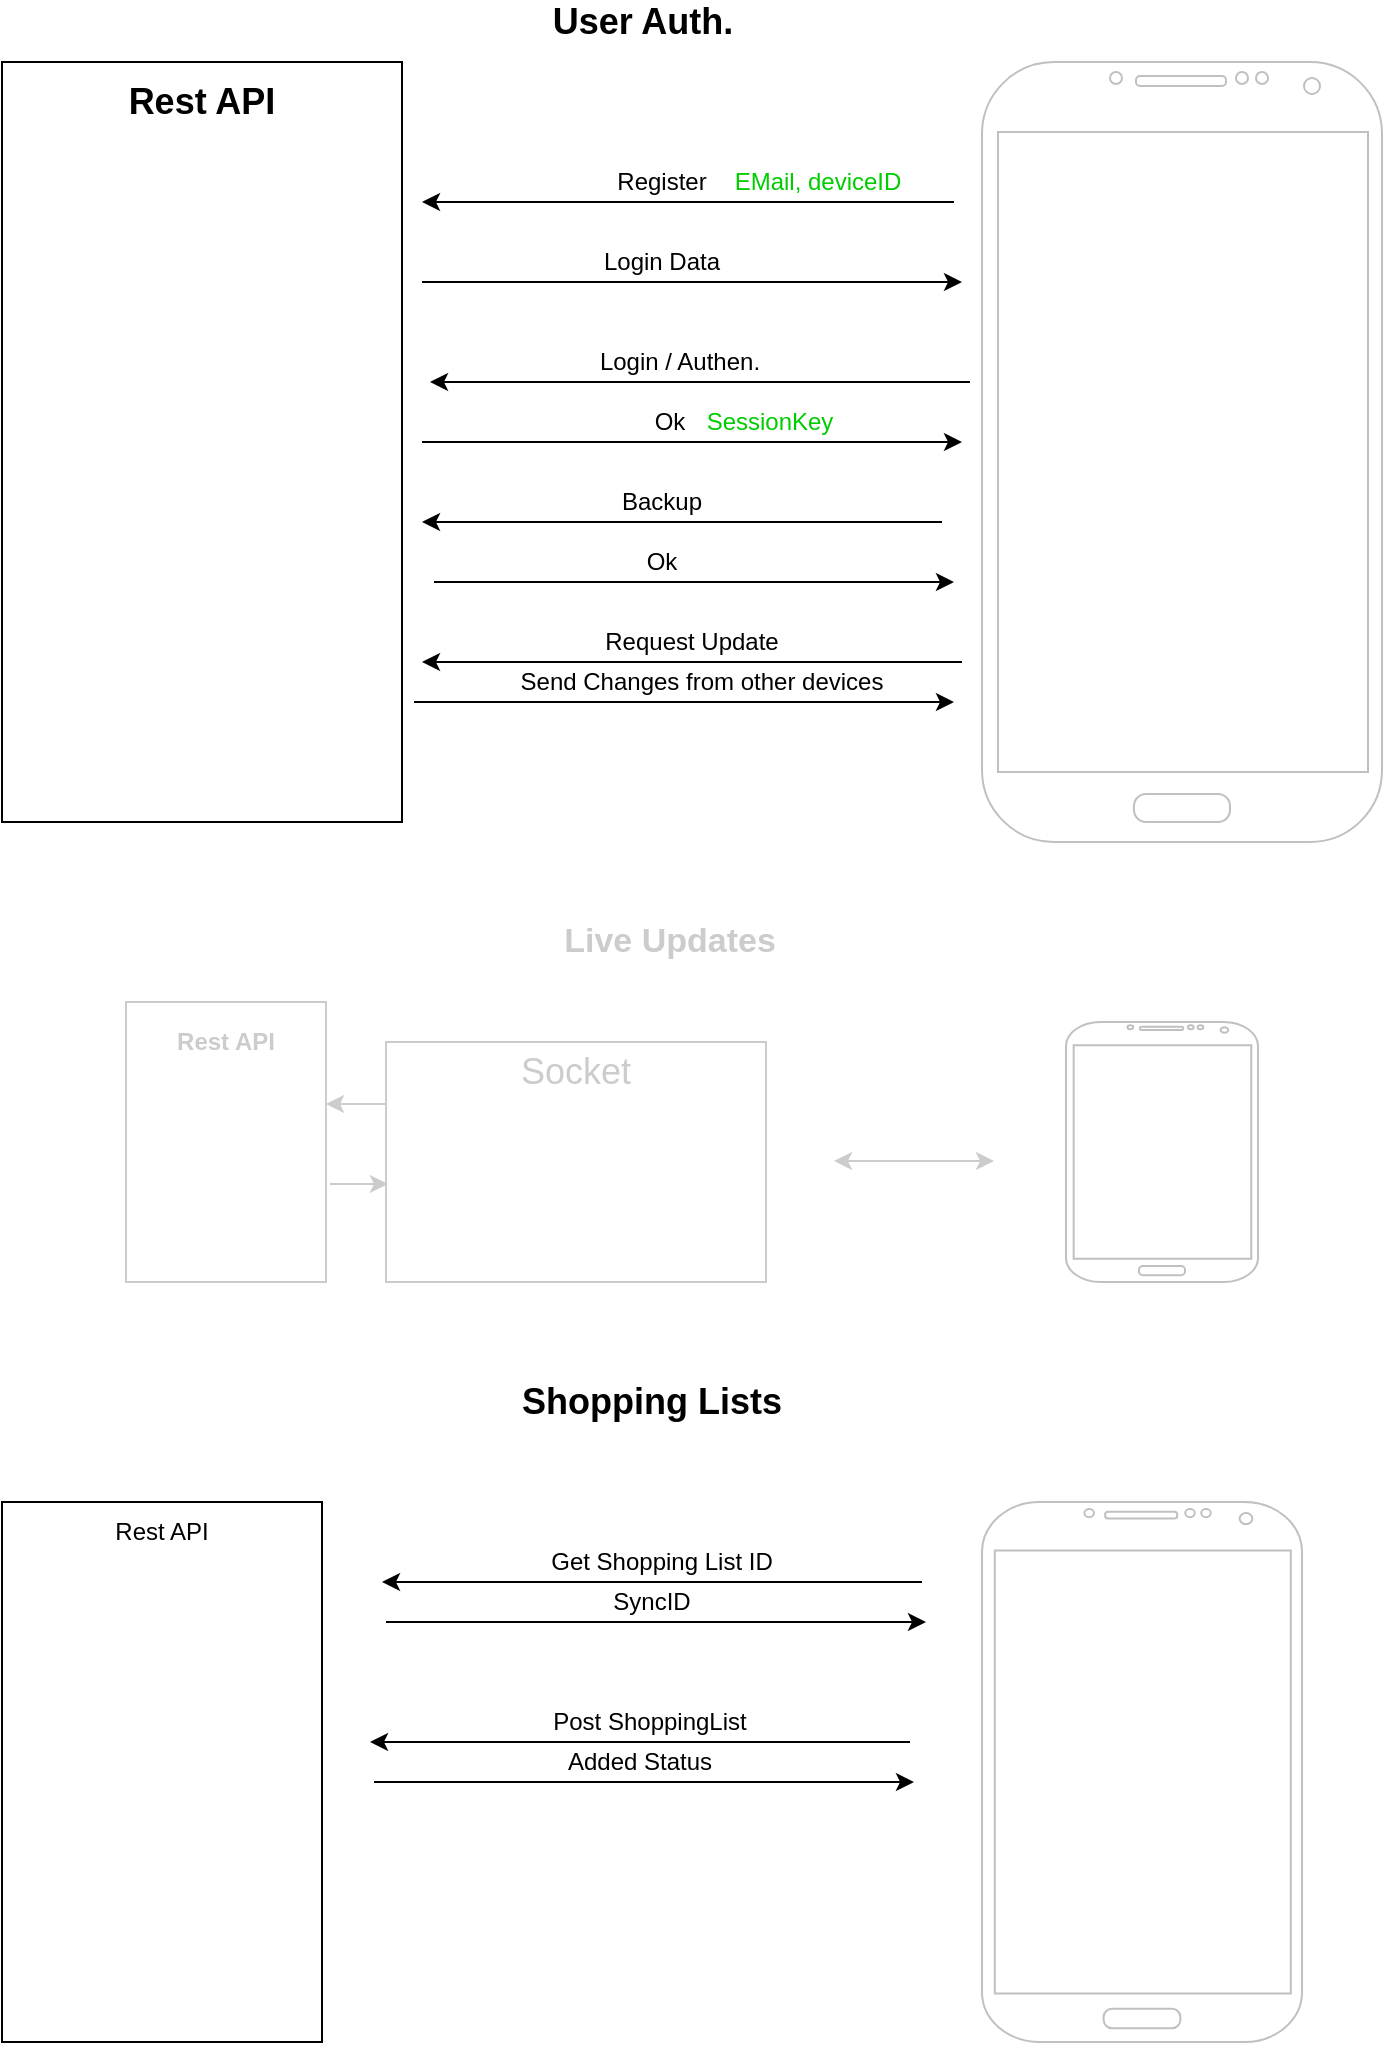 <mxGraphModel dx="963" dy="535" grid="1" gridSize="10" guides="1" tooltips="1" connect="1" arrows="1" fold="1" page="1" pageScale="1" pageWidth="827" pageHeight="1169" math="0" shadow="0">
  <root>
    <mxCell id="0" />
    <mxCell id="1" parent="0" />
    <mxCell id="72abDSZ2eXIb11eT0pvc-1" value="" style="verticalLabelPosition=bottom;verticalAlign=top;html=1;shadow=0;dashed=0;strokeWidth=1;shape=mxgraph.android.phone2;strokeColor=#c0c0c0;" parent="1" vertex="1">
      <mxGeometry x="560" y="40" width="200" height="390" as="geometry" />
    </mxCell>
    <mxCell id="72abDSZ2eXIb11eT0pvc-2" value="" style="endArrow=classic;html=1;exitX=1;exitY=1;exitDx=0;exitDy=0;" parent="1" source="72abDSZ2eXIb11eT0pvc-9" edge="1">
      <mxGeometry width="50" height="50" relative="1" as="geometry">
        <mxPoint x="550" y="110" as="sourcePoint" />
        <mxPoint x="280" y="110" as="targetPoint" />
      </mxGeometry>
    </mxCell>
    <mxCell id="72abDSZ2eXIb11eT0pvc-3" value="Register" style="text;html=1;strokeColor=none;fillColor=none;align=center;verticalAlign=middle;whiteSpace=wrap;rounded=0;" parent="1" vertex="1">
      <mxGeometry x="380" y="90" width="40" height="20" as="geometry" />
    </mxCell>
    <mxCell id="72abDSZ2eXIb11eT0pvc-4" value="" style="endArrow=classic;html=1;" parent="1" edge="1">
      <mxGeometry width="50" height="50" relative="1" as="geometry">
        <mxPoint x="280" y="150" as="sourcePoint" />
        <mxPoint x="550" y="150" as="targetPoint" />
      </mxGeometry>
    </mxCell>
    <mxCell id="72abDSZ2eXIb11eT0pvc-5" value="Login Data" style="text;html=1;strokeColor=none;fillColor=none;align=center;verticalAlign=middle;whiteSpace=wrap;rounded=0;" parent="1" vertex="1">
      <mxGeometry x="360" y="130" width="80" height="20" as="geometry" />
    </mxCell>
    <mxCell id="72abDSZ2eXIb11eT0pvc-6" value="" style="endArrow=classic;html=1;" parent="1" edge="1">
      <mxGeometry width="50" height="50" relative="1" as="geometry">
        <mxPoint x="554" y="200" as="sourcePoint" />
        <mxPoint x="284" y="200" as="targetPoint" />
      </mxGeometry>
    </mxCell>
    <mxCell id="72abDSZ2eXIb11eT0pvc-8" value="Login / Authen." style="text;html=1;strokeColor=none;fillColor=none;align=center;verticalAlign=middle;whiteSpace=wrap;rounded=0;" parent="1" vertex="1">
      <mxGeometry x="354" y="180" width="110" height="20" as="geometry" />
    </mxCell>
    <mxCell id="72abDSZ2eXIb11eT0pvc-9" value="&lt;font color=&quot;#00cc00&quot;&gt;EMail, deviceID&lt;/font&gt;" style="text;html=1;strokeColor=none;fillColor=none;align=center;verticalAlign=middle;whiteSpace=wrap;rounded=0;" parent="1" vertex="1">
      <mxGeometry x="410" y="90" width="136" height="20" as="geometry" />
    </mxCell>
    <mxCell id="72abDSZ2eXIb11eT0pvc-11" value="" style="endArrow=classic;html=1;" parent="1" edge="1">
      <mxGeometry width="50" height="50" relative="1" as="geometry">
        <mxPoint x="280" y="230" as="sourcePoint" />
        <mxPoint x="550" y="230" as="targetPoint" />
      </mxGeometry>
    </mxCell>
    <mxCell id="72abDSZ2eXIb11eT0pvc-12" value="Ok" style="text;html=1;strokeColor=none;fillColor=none;align=center;verticalAlign=middle;whiteSpace=wrap;rounded=0;" parent="1" vertex="1">
      <mxGeometry x="384" y="210" width="40" height="20" as="geometry" />
    </mxCell>
    <mxCell id="72abDSZ2eXIb11eT0pvc-13" value="&lt;font color=&quot;#00cc00&quot;&gt;SessionKey&lt;/font&gt;" style="text;html=1;strokeColor=none;fillColor=none;align=center;verticalAlign=middle;whiteSpace=wrap;rounded=0;" parent="1" vertex="1">
      <mxGeometry x="434" y="210" width="40" height="20" as="geometry" />
    </mxCell>
    <mxCell id="72abDSZ2eXIb11eT0pvc-14" value="" style="endArrow=classic;html=1;" parent="1" edge="1">
      <mxGeometry width="50" height="50" relative="1" as="geometry">
        <mxPoint x="540" y="270" as="sourcePoint" />
        <mxPoint x="280" y="270" as="targetPoint" />
      </mxGeometry>
    </mxCell>
    <mxCell id="72abDSZ2eXIb11eT0pvc-15" value="Backup" style="text;html=1;strokeColor=none;fillColor=none;align=center;verticalAlign=middle;whiteSpace=wrap;rounded=0;" parent="1" vertex="1">
      <mxGeometry x="380" y="250" width="40" height="20" as="geometry" />
    </mxCell>
    <mxCell id="72abDSZ2eXIb11eT0pvc-16" value="" style="endArrow=classic;html=1;" parent="1" edge="1">
      <mxGeometry width="50" height="50" relative="1" as="geometry">
        <mxPoint x="286" y="300" as="sourcePoint" />
        <mxPoint x="546" y="300" as="targetPoint" />
        <Array as="points">
          <mxPoint x="476" y="300" />
        </Array>
      </mxGeometry>
    </mxCell>
    <mxCell id="72abDSZ2eXIb11eT0pvc-17" value="Ok" style="text;html=1;strokeColor=none;fillColor=none;align=center;verticalAlign=middle;whiteSpace=wrap;rounded=0;" parent="1" vertex="1">
      <mxGeometry x="380" y="280" width="40" height="20" as="geometry" />
    </mxCell>
    <mxCell id="72abDSZ2eXIb11eT0pvc-22" value="" style="endArrow=classic;html=1;" parent="1" edge="1">
      <mxGeometry width="50" height="50" relative="1" as="geometry">
        <mxPoint x="550" y="340" as="sourcePoint" />
        <mxPoint x="280" y="340" as="targetPoint" />
      </mxGeometry>
    </mxCell>
    <mxCell id="72abDSZ2eXIb11eT0pvc-23" value="Request Update" style="text;html=1;strokeColor=none;fillColor=none;align=center;verticalAlign=middle;whiteSpace=wrap;rounded=0;" parent="1" vertex="1">
      <mxGeometry x="360" y="320" width="110" height="20" as="geometry" />
    </mxCell>
    <mxCell id="72abDSZ2eXIb11eT0pvc-25" value="Send Changes from other devices" style="text;html=1;strokeColor=none;fillColor=none;align=center;verticalAlign=middle;whiteSpace=wrap;rounded=0;" parent="1" vertex="1">
      <mxGeometry x="320" y="340" width="200" height="20" as="geometry" />
    </mxCell>
    <mxCell id="72abDSZ2eXIb11eT0pvc-26" value="" style="endArrow=classic;html=1;" parent="1" edge="1">
      <mxGeometry width="50" height="50" relative="1" as="geometry">
        <mxPoint x="276" y="360" as="sourcePoint" />
        <mxPoint x="546" y="360" as="targetPoint" />
      </mxGeometry>
    </mxCell>
    <mxCell id="72abDSZ2eXIb11eT0pvc-28" value="" style="rounded=0;whiteSpace=wrap;html=1;" parent="1" vertex="1">
      <mxGeometry x="70" y="40" width="200" height="380" as="geometry" />
    </mxCell>
    <mxCell id="72abDSZ2eXIb11eT0pvc-29" value="&lt;font style=&quot;font-size: 18px&quot;&gt;&lt;b&gt;Rest API&lt;/b&gt;&lt;/font&gt;" style="text;html=1;strokeColor=none;fillColor=none;align=center;verticalAlign=middle;whiteSpace=wrap;rounded=0;" parent="1" vertex="1">
      <mxGeometry x="120" y="50" width="100" height="20" as="geometry" />
    </mxCell>
    <mxCell id="72abDSZ2eXIb11eT0pvc-30" value="" style="rounded=0;whiteSpace=wrap;html=1;fontColor=#CCCCCC;strokeColor=#CCCCCC;" parent="1" vertex="1">
      <mxGeometry x="262" y="530" width="190" height="120" as="geometry" />
    </mxCell>
    <mxCell id="72abDSZ2eXIb11eT0pvc-31" value="&lt;font style=&quot;font-size: 18px&quot;&gt;Socket&lt;/font&gt;" style="text;html=1;align=center;verticalAlign=middle;whiteSpace=wrap;rounded=0;fontColor=#CCCCCC;" parent="1" vertex="1">
      <mxGeometry x="337" y="535" width="40" height="20" as="geometry" />
    </mxCell>
    <mxCell id="72abDSZ2eXIb11eT0pvc-32" value="&lt;font style=&quot;font-size: 17px&quot;&gt;&lt;b&gt;Live Updates&lt;/b&gt;&lt;/font&gt;" style="text;html=1;align=center;verticalAlign=middle;whiteSpace=wrap;rounded=0;fontColor=#CCCCCC;" parent="1" vertex="1">
      <mxGeometry x="319" y="470" width="170" height="20" as="geometry" />
    </mxCell>
    <mxCell id="72abDSZ2eXIb11eT0pvc-34" value="" style="verticalLabelPosition=bottom;verticalAlign=top;html=1;shadow=0;dashed=0;strokeWidth=1;shape=mxgraph.android.phone2;strokeColor=#c0c0c0;" parent="1" vertex="1">
      <mxGeometry x="602" y="520" width="96" height="130" as="geometry" />
    </mxCell>
    <mxCell id="72abDSZ2eXIb11eT0pvc-35" value="" style="endArrow=classic;startArrow=classic;html=1;fontColor=#CCCCCC;strokeColor=#CCCCCC;" parent="1" edge="1">
      <mxGeometry width="50" height="50" relative="1" as="geometry">
        <mxPoint x="486" y="589.5" as="sourcePoint" />
        <mxPoint x="566" y="589.5" as="targetPoint" />
        <Array as="points">
          <mxPoint x="536" y="589.5" />
        </Array>
      </mxGeometry>
    </mxCell>
    <mxCell id="72abDSZ2eXIb11eT0pvc-37" value="" style="rounded=0;whiteSpace=wrap;html=1;strokeColor=#CCCCCC;" parent="1" vertex="1">
      <mxGeometry x="132" y="510" width="100" height="140" as="geometry" />
    </mxCell>
    <mxCell id="72abDSZ2eXIb11eT0pvc-38" value="&lt;b&gt;Rest API&lt;/b&gt;" style="text;html=1;strokeColor=none;fillColor=none;align=center;verticalAlign=middle;whiteSpace=wrap;rounded=0;fontColor=#CCCCCC;" parent="1" vertex="1">
      <mxGeometry x="152" y="520" width="60" height="20" as="geometry" />
    </mxCell>
    <mxCell id="72abDSZ2eXIb11eT0pvc-39" value="" style="endArrow=classic;html=1;strokeColor=#CCCCCC;fontColor=#CCCCCC;" parent="1" edge="1">
      <mxGeometry width="50" height="50" relative="1" as="geometry">
        <mxPoint x="262" y="561" as="sourcePoint" />
        <mxPoint x="232" y="561" as="targetPoint" />
      </mxGeometry>
    </mxCell>
    <mxCell id="72abDSZ2eXIb11eT0pvc-40" value="" style="endArrow=classic;html=1;strokeColor=#CCCCCC;fontColor=#CCCCCC;entryX=0.005;entryY=0.592;entryDx=0;entryDy=0;entryPerimeter=0;" parent="1" target="72abDSZ2eXIb11eT0pvc-30" edge="1">
      <mxGeometry width="50" height="50" relative="1" as="geometry">
        <mxPoint x="234" y="601" as="sourcePoint" />
        <mxPoint x="572" y="300" as="targetPoint" />
      </mxGeometry>
    </mxCell>
    <mxCell id="XJLlO4hYRqrhLlad89DW-1" style="edgeStyle=orthogonalEdgeStyle;rounded=0;orthogonalLoop=1;jettySize=auto;html=1;exitX=0.5;exitY=1;exitDx=0;exitDy=0;" edge="1" parent="1" source="72abDSZ2eXIb11eT0pvc-32" target="72abDSZ2eXIb11eT0pvc-32">
      <mxGeometry relative="1" as="geometry" />
    </mxCell>
    <mxCell id="XJLlO4hYRqrhLlad89DW-3" value="&lt;font style=&quot;font-size: 18px&quot;&gt;&lt;b&gt;User Auth.&lt;/b&gt;&lt;/font&gt;" style="text;html=1;strokeColor=none;fillColor=none;align=center;verticalAlign=middle;whiteSpace=wrap;rounded=0;" vertex="1" parent="1">
      <mxGeometry x="279.5" y="10" width="221" height="20" as="geometry" />
    </mxCell>
    <mxCell id="XJLlO4hYRqrhLlad89DW-4" value="&lt;b&gt;&lt;font style=&quot;font-size: 18px&quot;&gt;Shopping Lists&lt;/font&gt;&lt;/b&gt;" style="text;html=1;strokeColor=none;fillColor=none;align=center;verticalAlign=middle;whiteSpace=wrap;rounded=0;" vertex="1" parent="1">
      <mxGeometry x="262" y="700" width="266" height="20" as="geometry" />
    </mxCell>
    <mxCell id="XJLlO4hYRqrhLlad89DW-5" value="" style="verticalLabelPosition=bottom;verticalAlign=top;html=1;shadow=0;dashed=0;strokeWidth=1;shape=mxgraph.android.phone2;strokeColor=#c0c0c0;" vertex="1" parent="1">
      <mxGeometry x="560" y="760" width="160" height="270" as="geometry" />
    </mxCell>
    <mxCell id="XJLlO4hYRqrhLlad89DW-6" value="" style="rounded=0;whiteSpace=wrap;html=1;" vertex="1" parent="1">
      <mxGeometry x="70" y="760" width="160" height="270" as="geometry" />
    </mxCell>
    <mxCell id="XJLlO4hYRqrhLlad89DW-7" value="Rest API" style="text;html=1;strokeColor=none;fillColor=none;align=center;verticalAlign=middle;whiteSpace=wrap;rounded=0;" vertex="1" parent="1">
      <mxGeometry x="95" y="770" width="110" height="10" as="geometry" />
    </mxCell>
    <mxCell id="XJLlO4hYRqrhLlad89DW-8" value="" style="endArrow=classic;html=1;" edge="1" parent="1">
      <mxGeometry width="50" height="50" relative="1" as="geometry">
        <mxPoint x="530" y="800" as="sourcePoint" />
        <mxPoint x="260" y="800" as="targetPoint" />
      </mxGeometry>
    </mxCell>
    <mxCell id="XJLlO4hYRqrhLlad89DW-9" value="Get Shopping List ID" style="text;html=1;strokeColor=none;fillColor=none;align=center;verticalAlign=middle;whiteSpace=wrap;rounded=0;" vertex="1" parent="1">
      <mxGeometry x="302" y="780" width="196" height="20" as="geometry" />
    </mxCell>
    <mxCell id="XJLlO4hYRqrhLlad89DW-10" value="" style="endArrow=none;html=1;endFill=0;startArrow=classic;startFill=1;" edge="1" parent="1">
      <mxGeometry width="50" height="50" relative="1" as="geometry">
        <mxPoint x="532" y="820" as="sourcePoint" />
        <mxPoint x="262" y="820" as="targetPoint" />
      </mxGeometry>
    </mxCell>
    <mxCell id="XJLlO4hYRqrhLlad89DW-11" value="SyncID" style="text;html=1;strokeColor=none;fillColor=none;align=center;verticalAlign=middle;whiteSpace=wrap;rounded=0;" vertex="1" parent="1">
      <mxGeometry x="297" y="800" width="196" height="20" as="geometry" />
    </mxCell>
    <mxCell id="XJLlO4hYRqrhLlad89DW-12" value="" style="endArrow=classic;html=1;startArrow=none;startFill=0;endFill=1;" edge="1" parent="1">
      <mxGeometry width="50" height="50" relative="1" as="geometry">
        <mxPoint x="524" y="880" as="sourcePoint" />
        <mxPoint x="254" y="880" as="targetPoint" />
      </mxGeometry>
    </mxCell>
    <mxCell id="XJLlO4hYRqrhLlad89DW-13" value="Post ShoppingList" style="text;html=1;strokeColor=none;fillColor=none;align=center;verticalAlign=middle;whiteSpace=wrap;rounded=0;" vertex="1" parent="1">
      <mxGeometry x="296" y="860" width="196" height="20" as="geometry" />
    </mxCell>
    <mxCell id="XJLlO4hYRqrhLlad89DW-14" value="" style="endArrow=none;html=1;endFill=0;startArrow=classic;startFill=1;" edge="1" parent="1">
      <mxGeometry width="50" height="50" relative="1" as="geometry">
        <mxPoint x="526" y="900" as="sourcePoint" />
        <mxPoint x="256" y="900" as="targetPoint" />
      </mxGeometry>
    </mxCell>
    <mxCell id="XJLlO4hYRqrhLlad89DW-15" value="Added Status" style="text;html=1;strokeColor=none;fillColor=none;align=center;verticalAlign=middle;whiteSpace=wrap;rounded=0;" vertex="1" parent="1">
      <mxGeometry x="291" y="880" width="196" height="20" as="geometry" />
    </mxCell>
  </root>
</mxGraphModel>
